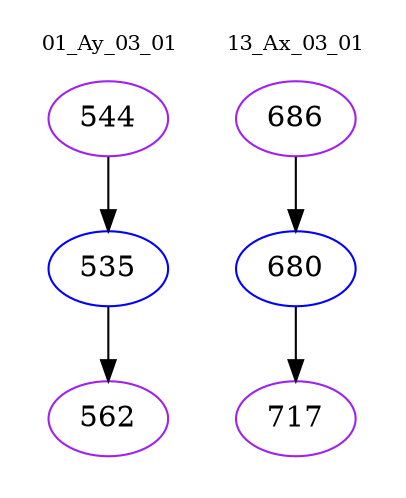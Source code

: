 digraph{
subgraph cluster_0 {
color = white
label = "01_Ay_03_01";
fontsize=10;
T0_544 [label="544", color="purple"]
T0_544 -> T0_535 [color="black"]
T0_535 [label="535", color="blue"]
T0_535 -> T0_562 [color="black"]
T0_562 [label="562", color="purple"]
}
subgraph cluster_1 {
color = white
label = "13_Ax_03_01";
fontsize=10;
T1_686 [label="686", color="purple"]
T1_686 -> T1_680 [color="black"]
T1_680 [label="680", color="blue"]
T1_680 -> T1_717 [color="black"]
T1_717 [label="717", color="purple"]
}
}
